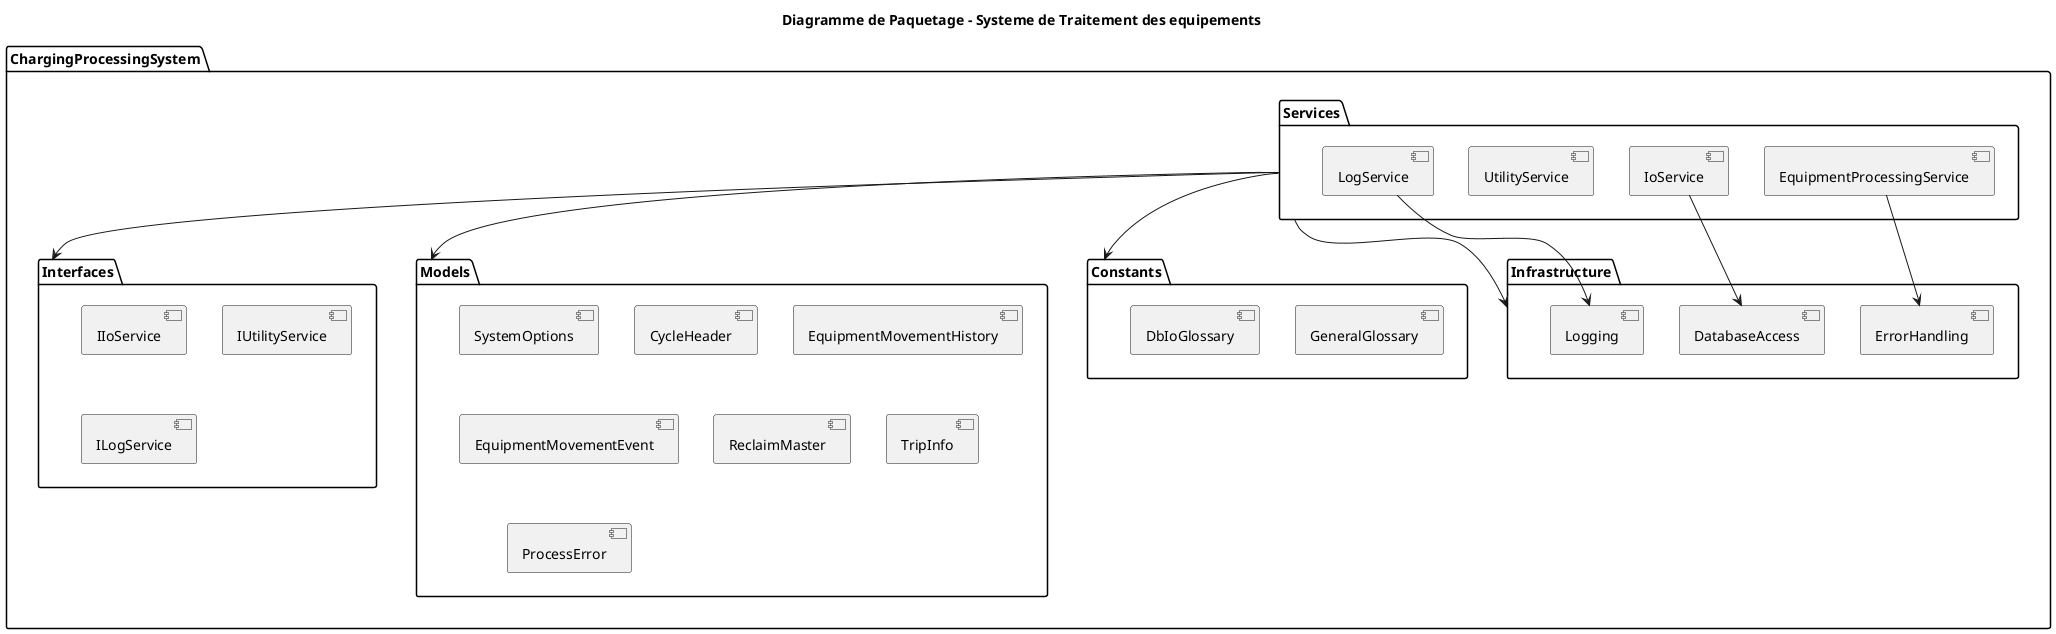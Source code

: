 @startuml Package Diagram

title Diagramme de Paquetage - Systeme de Traitement des equipements

package "ChargingProcessingSystem" {
  package "Services" {
    [EquipmentProcessingService]
    [IoService]
    [UtilityService]
    [LogService]
  }
  
  package "Interfaces" {
    [IIoService]
    [IUtilityService]
    [ILogService]
  }
  
  package "Models" {
    [SystemOptions]
    [CycleHeader]
    [EquipmentMovementHistory]
    [EquipmentMovementEvent]
    [ReclaimMaster]
    [TripInfo]
    [ProcessError]
  }
  
  package "Constants" {
    [GeneralGlossary]
    [DbIoGlossary]
  }
  
  package "Infrastructure" {
    [DatabaseAccess]
    [ErrorHandling]
    [Logging]
  }
}

[Services] --> [Interfaces]
[Services] --> [Models]
[Services] --> [Constants]
[Services] --> [Infrastructure]

[IoService] --> [DatabaseAccess]
[LogService] --> [Logging]
[EquipmentProcessingService] --> [ErrorHandling]

@enduml

